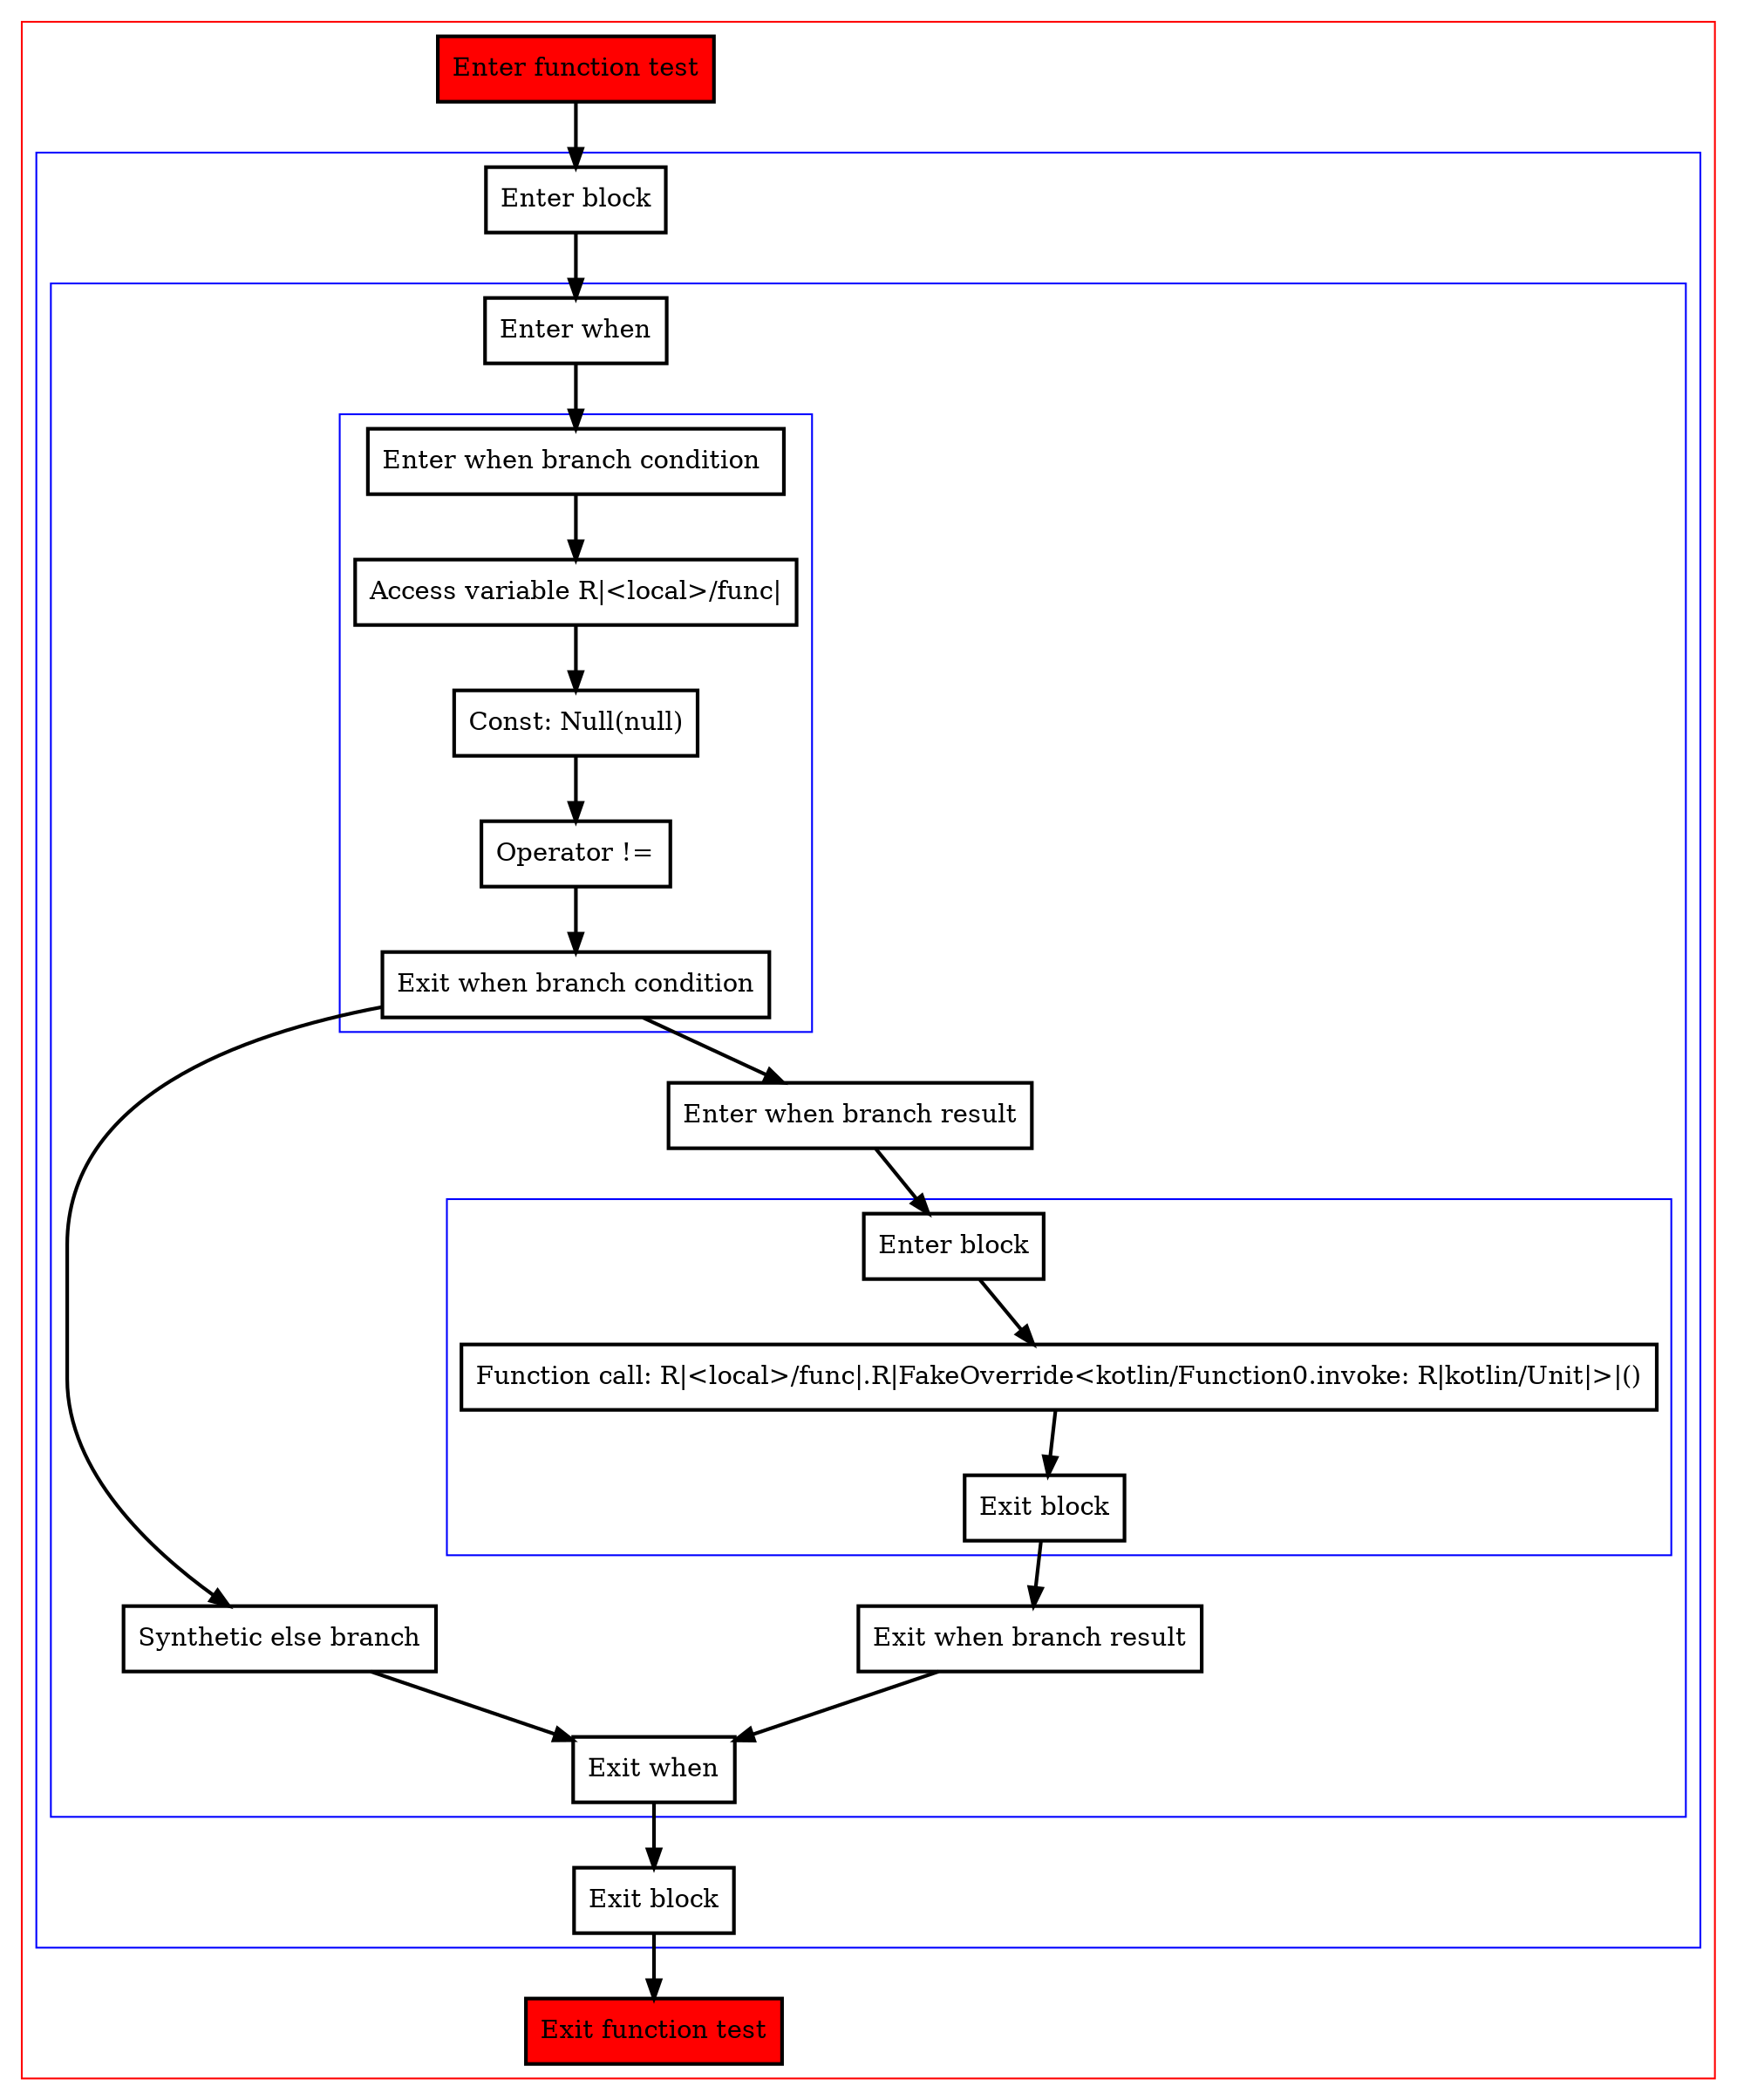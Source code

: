 digraph smartcastOnLambda_kt {
    graph [nodesep=3]
    node [shape=box penwidth=2]
    edge [penwidth=2]

    subgraph cluster_0 {
        color=red
        0 [label="Enter function test" style="filled" fillcolor=red];
        subgraph cluster_1 {
            color=blue
            2 [label="Enter block"];
            subgraph cluster_2 {
                color=blue
                3 [label="Enter when"];
                subgraph cluster_3 {
                    color=blue
                    5 [label="Enter when branch condition "];
                    6 [label="Access variable R|<local>/func|"];
                    7 [label="Const: Null(null)"];
                    8 [label="Operator !="];
                    9 [label="Exit when branch condition"];
                }
                15 [label="Synthetic else branch"];
                10 [label="Enter when branch result"];
                subgraph cluster_4 {
                    color=blue
                    11 [label="Enter block"];
                    12 [label="Function call: R|<local>/func|.R|FakeOverride<kotlin/Function0.invoke: R|kotlin/Unit|>|()"];
                    13 [label="Exit block"];
                }
                14 [label="Exit when branch result"];
                4 [label="Exit when"];
            }
            16 [label="Exit block"];
        }
        1 [label="Exit function test" style="filled" fillcolor=red];
    }
    0 -> {2};
    2 -> {3};
    3 -> {5};
    4 -> {16};
    5 -> {6};
    6 -> {7};
    7 -> {8};
    8 -> {9};
    9 -> {10 15};
    10 -> {11};
    11 -> {12};
    12 -> {13};
    13 -> {14};
    14 -> {4};
    15 -> {4};
    16 -> {1};

}
